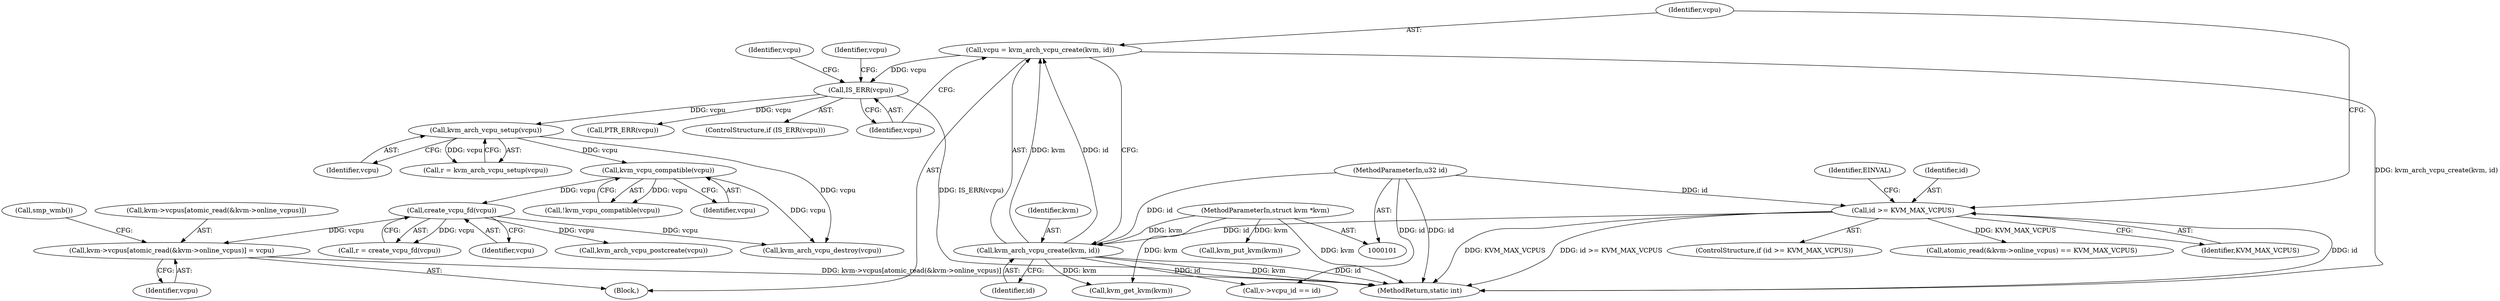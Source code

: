 digraph "0_linux_338c7dbadd2671189cec7faf64c84d01071b3f96@array" {
"1000205" [label="(Call,kvm->vcpus[atomic_read(&kvm->online_vcpus)] = vcpu)"];
"1000195" [label="(Call,create_vcpu_fd(vcpu))"];
"1000147" [label="(Call,kvm_vcpu_compatible(vcpu))"];
"1000135" [label="(Call,kvm_arch_vcpu_setup(vcpu))"];
"1000121" [label="(Call,IS_ERR(vcpu))"];
"1000115" [label="(Call,vcpu = kvm_arch_vcpu_create(kvm, id))"];
"1000117" [label="(Call,kvm_arch_vcpu_create(kvm, id))"];
"1000102" [label="(MethodParameterIn,struct kvm *kvm)"];
"1000109" [label="(Call,id >= KVM_MAX_VCPUS)"];
"1000103" [label="(MethodParameterIn,u32 id)"];
"1000129" [label="(Identifier,vcpu)"];
"1000238" [label="(Call,kvm_arch_vcpu_destroy(vcpu))"];
"1000125" [label="(Identifier,vcpu)"];
"1000104" [label="(Block,)"];
"1000195" [label="(Call,create_vcpu_fd(vcpu))"];
"1000202" [label="(Call,kvm_put_kvm(kvm))"];
"1000216" [label="(Call,smp_wmb())"];
"1000115" [label="(Call,vcpu = kvm_arch_vcpu_create(kvm, id))"];
"1000136" [label="(Identifier,vcpu)"];
"1000191" [label="(Call,kvm_get_kvm(kvm))"];
"1000108" [label="(ControlStructure,if (id >= KVM_MAX_VCPUS))"];
"1000116" [label="(Identifier,vcpu)"];
"1000227" [label="(Call,kvm_arch_vcpu_postcreate(vcpu))"];
"1000170" [label="(Call,v->vcpu_id == id)"];
"1000119" [label="(Identifier,id)"];
"1000133" [label="(Call,r = kvm_arch_vcpu_setup(vcpu))"];
"1000156" [label="(Call,atomic_read(&kvm->online_vcpus) == KVM_MAX_VCPUS)"];
"1000196" [label="(Identifier,vcpu)"];
"1000206" [label="(Call,kvm->vcpus[atomic_read(&kvm->online_vcpus)])"];
"1000135" [label="(Call,kvm_arch_vcpu_setup(vcpu))"];
"1000121" [label="(Call,IS_ERR(vcpu))"];
"1000117" [label="(Call,kvm_arch_vcpu_create(kvm, id))"];
"1000110" [label="(Identifier,id)"];
"1000215" [label="(Identifier,vcpu)"];
"1000148" [label="(Identifier,vcpu)"];
"1000111" [label="(Identifier,KVM_MAX_VCPUS)"];
"1000120" [label="(ControlStructure,if (IS_ERR(vcpu)))"];
"1000124" [label="(Call,PTR_ERR(vcpu))"];
"1000242" [label="(MethodReturn,static int)"];
"1000146" [label="(Call,!kvm_vcpu_compatible(vcpu))"];
"1000102" [label="(MethodParameterIn,struct kvm *kvm)"];
"1000103" [label="(MethodParameterIn,u32 id)"];
"1000122" [label="(Identifier,vcpu)"];
"1000114" [label="(Identifier,EINVAL)"];
"1000109" [label="(Call,id >= KVM_MAX_VCPUS)"];
"1000193" [label="(Call,r = create_vcpu_fd(vcpu))"];
"1000118" [label="(Identifier,kvm)"];
"1000147" [label="(Call,kvm_vcpu_compatible(vcpu))"];
"1000205" [label="(Call,kvm->vcpus[atomic_read(&kvm->online_vcpus)] = vcpu)"];
"1000205" -> "1000104"  [label="AST: "];
"1000205" -> "1000215"  [label="CFG: "];
"1000206" -> "1000205"  [label="AST: "];
"1000215" -> "1000205"  [label="AST: "];
"1000216" -> "1000205"  [label="CFG: "];
"1000205" -> "1000242"  [label="DDG: kvm->vcpus[atomic_read(&kvm->online_vcpus)]"];
"1000195" -> "1000205"  [label="DDG: vcpu"];
"1000195" -> "1000193"  [label="AST: "];
"1000195" -> "1000196"  [label="CFG: "];
"1000196" -> "1000195"  [label="AST: "];
"1000193" -> "1000195"  [label="CFG: "];
"1000195" -> "1000193"  [label="DDG: vcpu"];
"1000147" -> "1000195"  [label="DDG: vcpu"];
"1000195" -> "1000227"  [label="DDG: vcpu"];
"1000195" -> "1000238"  [label="DDG: vcpu"];
"1000147" -> "1000146"  [label="AST: "];
"1000147" -> "1000148"  [label="CFG: "];
"1000148" -> "1000147"  [label="AST: "];
"1000146" -> "1000147"  [label="CFG: "];
"1000147" -> "1000146"  [label="DDG: vcpu"];
"1000135" -> "1000147"  [label="DDG: vcpu"];
"1000147" -> "1000238"  [label="DDG: vcpu"];
"1000135" -> "1000133"  [label="AST: "];
"1000135" -> "1000136"  [label="CFG: "];
"1000136" -> "1000135"  [label="AST: "];
"1000133" -> "1000135"  [label="CFG: "];
"1000135" -> "1000133"  [label="DDG: vcpu"];
"1000121" -> "1000135"  [label="DDG: vcpu"];
"1000135" -> "1000238"  [label="DDG: vcpu"];
"1000121" -> "1000120"  [label="AST: "];
"1000121" -> "1000122"  [label="CFG: "];
"1000122" -> "1000121"  [label="AST: "];
"1000125" -> "1000121"  [label="CFG: "];
"1000129" -> "1000121"  [label="CFG: "];
"1000121" -> "1000242"  [label="DDG: IS_ERR(vcpu)"];
"1000115" -> "1000121"  [label="DDG: vcpu"];
"1000121" -> "1000124"  [label="DDG: vcpu"];
"1000115" -> "1000104"  [label="AST: "];
"1000115" -> "1000117"  [label="CFG: "];
"1000116" -> "1000115"  [label="AST: "];
"1000117" -> "1000115"  [label="AST: "];
"1000122" -> "1000115"  [label="CFG: "];
"1000115" -> "1000242"  [label="DDG: kvm_arch_vcpu_create(kvm, id)"];
"1000117" -> "1000115"  [label="DDG: kvm"];
"1000117" -> "1000115"  [label="DDG: id"];
"1000117" -> "1000119"  [label="CFG: "];
"1000118" -> "1000117"  [label="AST: "];
"1000119" -> "1000117"  [label="AST: "];
"1000117" -> "1000242"  [label="DDG: kvm"];
"1000117" -> "1000242"  [label="DDG: id"];
"1000102" -> "1000117"  [label="DDG: kvm"];
"1000109" -> "1000117"  [label="DDG: id"];
"1000103" -> "1000117"  [label="DDG: id"];
"1000117" -> "1000170"  [label="DDG: id"];
"1000117" -> "1000191"  [label="DDG: kvm"];
"1000102" -> "1000101"  [label="AST: "];
"1000102" -> "1000242"  [label="DDG: kvm"];
"1000102" -> "1000191"  [label="DDG: kvm"];
"1000102" -> "1000202"  [label="DDG: kvm"];
"1000109" -> "1000108"  [label="AST: "];
"1000109" -> "1000111"  [label="CFG: "];
"1000110" -> "1000109"  [label="AST: "];
"1000111" -> "1000109"  [label="AST: "];
"1000114" -> "1000109"  [label="CFG: "];
"1000116" -> "1000109"  [label="CFG: "];
"1000109" -> "1000242"  [label="DDG: id"];
"1000109" -> "1000242"  [label="DDG: KVM_MAX_VCPUS"];
"1000109" -> "1000242"  [label="DDG: id >= KVM_MAX_VCPUS"];
"1000103" -> "1000109"  [label="DDG: id"];
"1000109" -> "1000156"  [label="DDG: KVM_MAX_VCPUS"];
"1000103" -> "1000101"  [label="AST: "];
"1000103" -> "1000242"  [label="DDG: id"];
"1000103" -> "1000170"  [label="DDG: id"];
}
